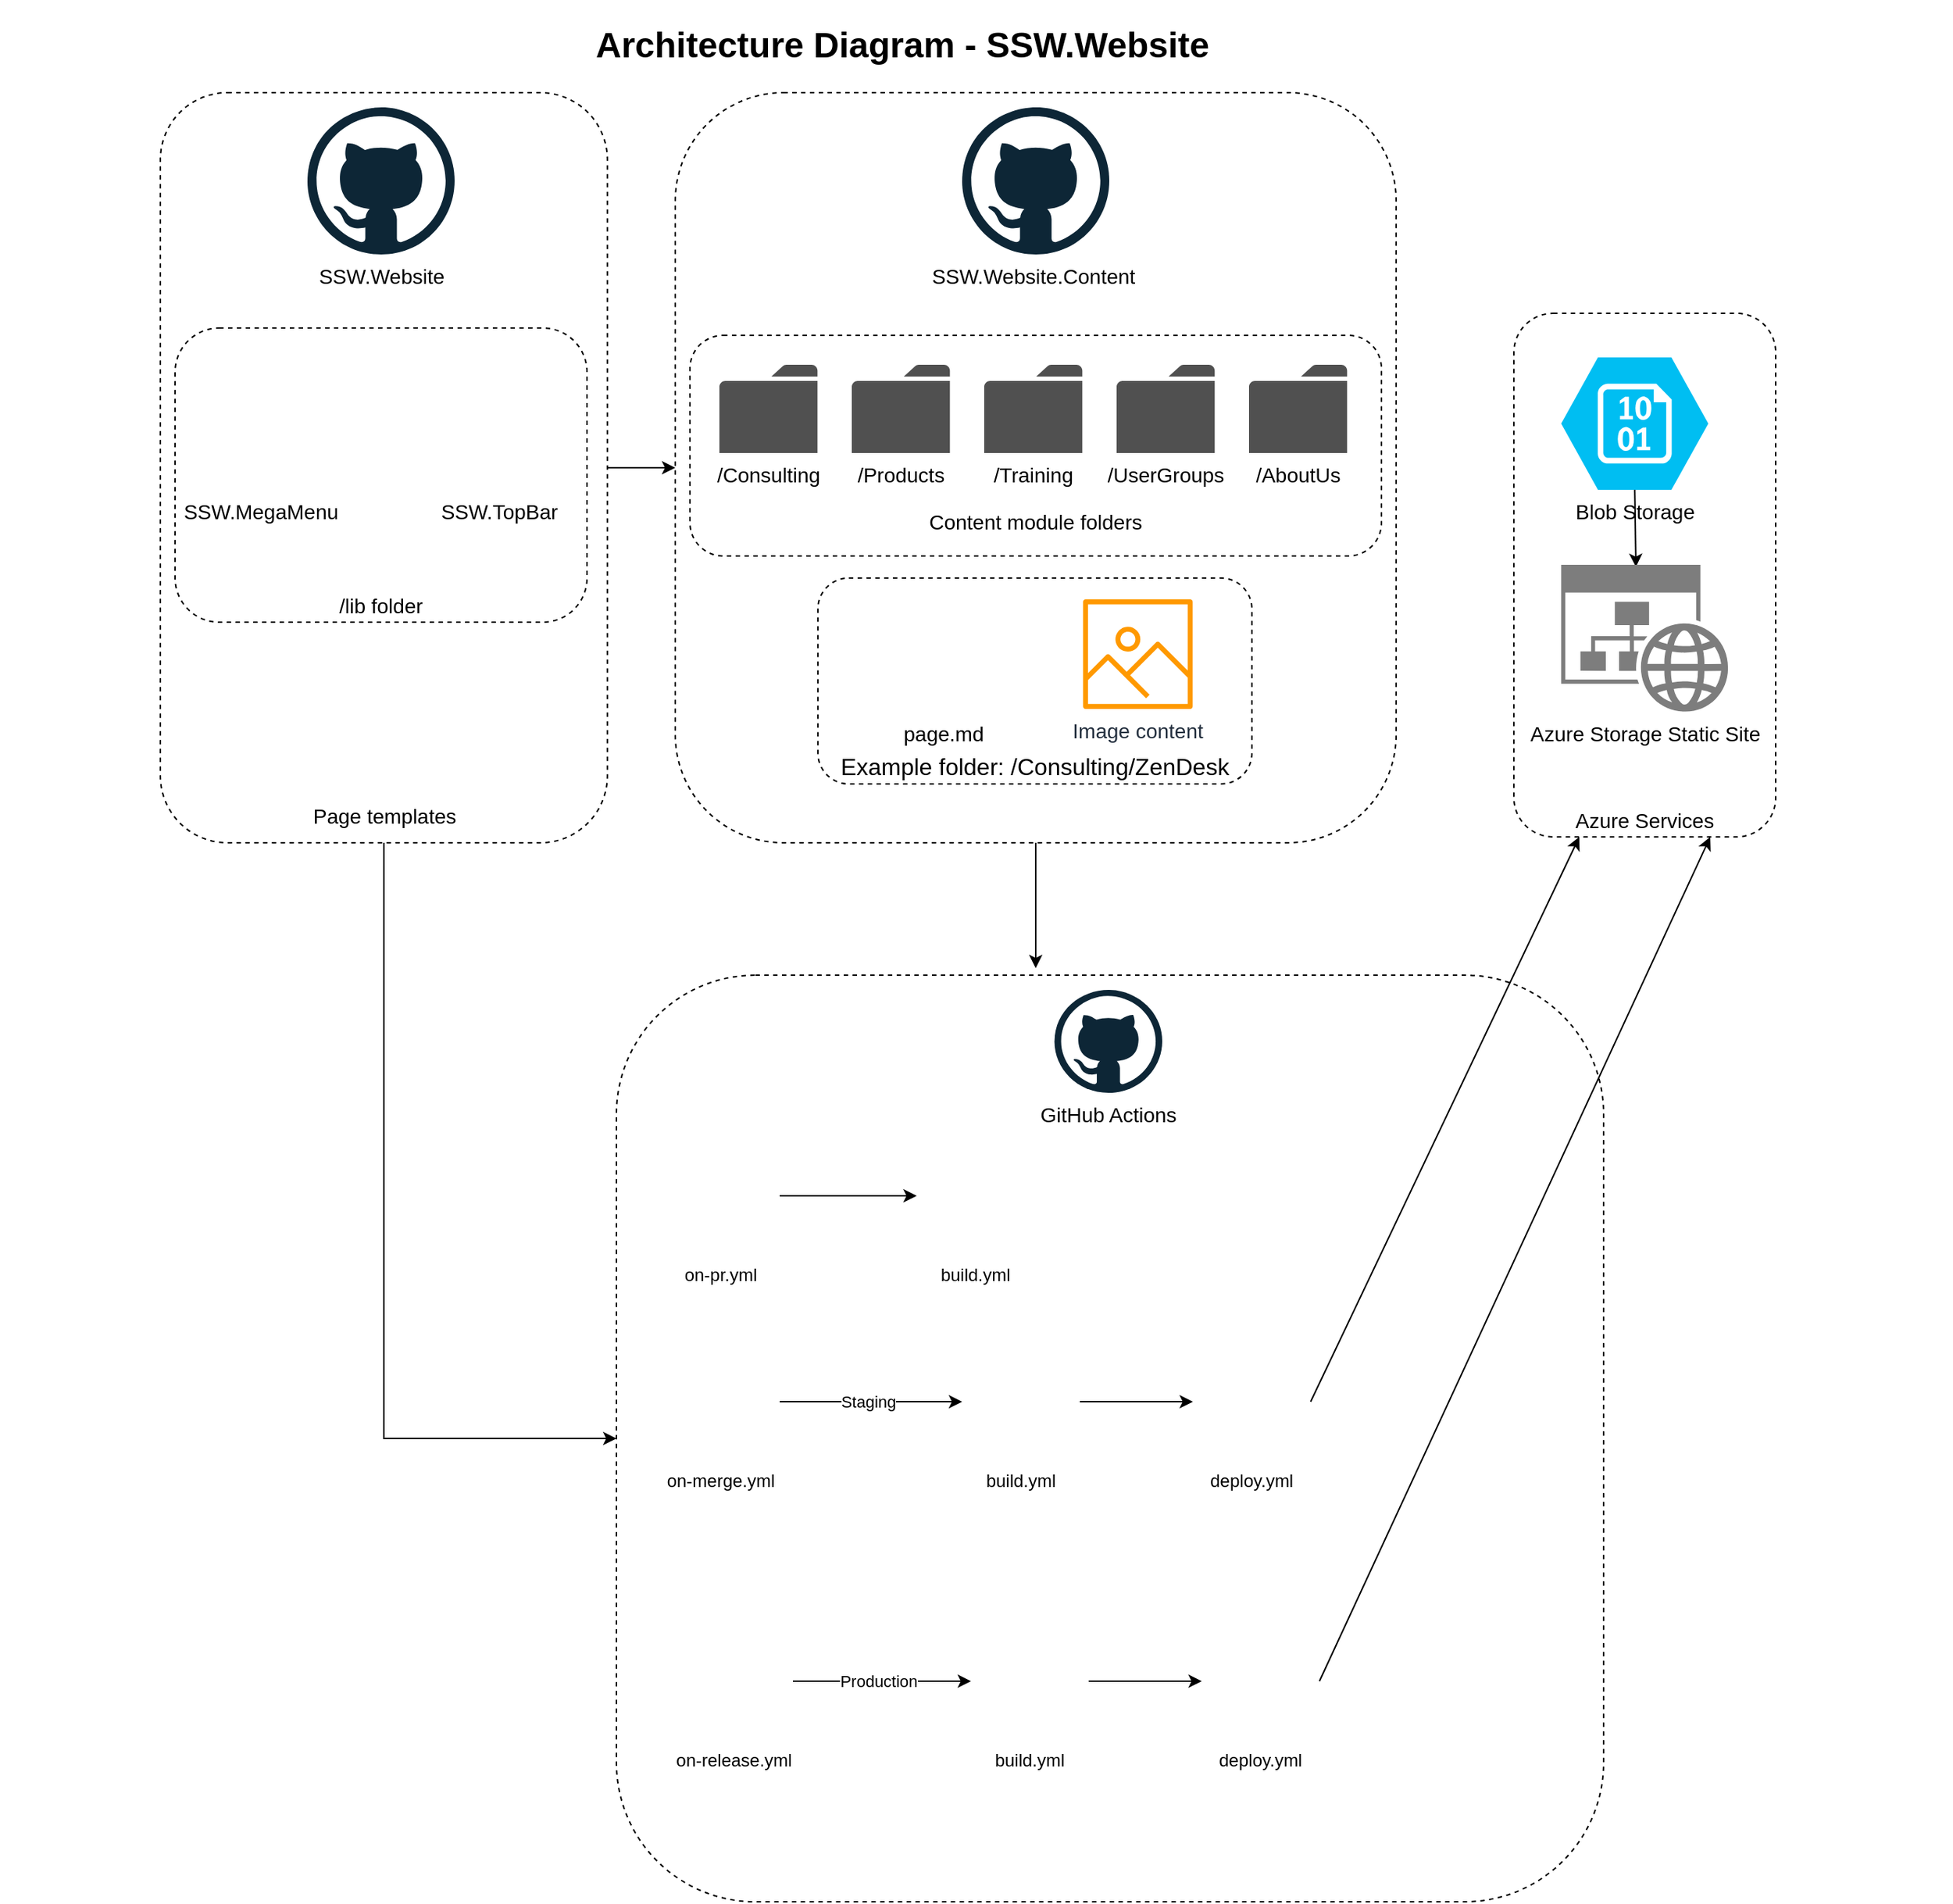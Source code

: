 <mxfile>
    <diagram id="RUnALaOWQKubOSITwQ8K" name="Page-1">
        <mxGraphModel dx="3180" dy="2936" grid="1" gridSize="10" guides="1" tooltips="1" connect="1" arrows="1" fold="1" page="1" pageScale="1" pageWidth="827" pageHeight="1169" math="0" shadow="0">
            <root>
                <mxCell id="0"/>
                <mxCell id="1" parent="0"/>
                <mxCell id="l1DRGvKWDy4JXCWzNHa7-1" value="&lt;h1&gt;Architecture Diagram - SSW.Website&lt;/h1&gt;&lt;div&gt;&lt;br&gt;&lt;/div&gt;" style="text;html=1;align=center;verticalAlign=middle;resizable=0;points=[];autosize=1;strokeColor=none;fillColor=none;" parent="1" vertex="1">
                    <mxGeometry x="198.13" y="-1150" width="430" height="70" as="geometry"/>
                </mxCell>
                <mxCell id="oge7Bh9W16Lu8XVp-vkS-3" value="" style="group" parent="1" vertex="1" connectable="0">
                    <mxGeometry x="-200" y="-1090" width="1326.25" height="1230" as="geometry"/>
                </mxCell>
                <mxCell id="WIdfKLKi0uitsYpSGiFz-20" value="" style="rounded=1;whiteSpace=wrap;html=1;dashed=1;fontSize=14;verticalAlign=bottom;" parent="oge7Bh9W16Lu8XVp-vkS-3" vertex="1">
                    <mxGeometry x="419" y="600" width="671" height="630" as="geometry"/>
                </mxCell>
                <mxCell id="l1DRGvKWDy4JXCWzNHa7-88" value="" style="endArrow=classic;html=1;rounded=0;fontSize=14;entryX=0.5;entryY=0;entryDx=0;entryDy=0;exitX=0.5;exitY=1;exitDx=0;exitDy=0;" parent="oge7Bh9W16Lu8XVp-vkS-3" source="l1DRGvKWDy4JXCWzNHa7-45" edge="1">
                    <mxGeometry width="50" height="50" relative="1" as="geometry">
                        <mxPoint x="579" y="460" as="sourcePoint"/>
                        <mxPoint x="704.005" y="595.23" as="targetPoint"/>
                        <Array as="points"/>
                    </mxGeometry>
                </mxCell>
                <mxCell id="l1DRGvKWDy4JXCWzNHa7-45" value="" style="rounded=1;whiteSpace=wrap;html=1;dashed=1;fontSize=14;verticalAlign=bottom;" parent="oge7Bh9W16Lu8XVp-vkS-3" vertex="1">
                    <mxGeometry x="459" width="490" height="510" as="geometry"/>
                </mxCell>
                <mxCell id="KMOnb_bAFBB5x_InmHM_-2" value="SSW.Website.Content&amp;nbsp;" style="dashed=0;outlineConnect=0;html=1;align=center;labelPosition=center;verticalLabelPosition=bottom;verticalAlign=top;shape=mxgraph.weblogos.github;fontSize=14;" parent="oge7Bh9W16Lu8XVp-vkS-3" vertex="1">
                    <mxGeometry x="654" y="10" width="100" height="100" as="geometry"/>
                </mxCell>
                <mxCell id="KMOnb_bAFBB5x_InmHM_-16" value="" style="group" parent="oge7Bh9W16Lu8XVp-vkS-3" vertex="1" connectable="0">
                    <mxGeometry x="469" y="165" width="470" height="150" as="geometry"/>
                </mxCell>
                <mxCell id="KMOnb_bAFBB5x_InmHM_-12" value="&lt;p&gt;&lt;font style=&quot;font-size: 14px&quot;&gt;Content module folders&lt;/font&gt;&lt;/p&gt;" style="rounded=1;whiteSpace=wrap;html=1;dashed=1;verticalAlign=bottom;" parent="KMOnb_bAFBB5x_InmHM_-16" vertex="1">
                    <mxGeometry width="470" height="150" as="geometry"/>
                </mxCell>
                <mxCell id="KMOnb_bAFBB5x_InmHM_-13" value="" style="group" parent="KMOnb_bAFBB5x_InmHM_-16" vertex="1" connectable="0">
                    <mxGeometry x="20.0" y="20" width="426.67" height="60" as="geometry"/>
                </mxCell>
                <mxCell id="KMOnb_bAFBB5x_InmHM_-4" value="/Consulting" style="sketch=0;pointerEvents=1;shadow=0;dashed=0;html=1;strokeColor=none;fillColor=#505050;labelPosition=center;verticalLabelPosition=bottom;verticalAlign=top;outlineConnect=0;align=center;shape=mxgraph.office.concepts.folder;fontSize=14;" parent="KMOnb_bAFBB5x_InmHM_-13" vertex="1">
                    <mxGeometry width="66.67" height="60" as="geometry"/>
                </mxCell>
                <mxCell id="KMOnb_bAFBB5x_InmHM_-5" value="/Products" style="sketch=0;pointerEvents=1;shadow=0;dashed=0;html=1;strokeColor=none;fillColor=#505050;labelPosition=center;verticalLabelPosition=bottom;verticalAlign=top;outlineConnect=0;align=center;shape=mxgraph.office.concepts.folder;fontSize=14;" parent="KMOnb_bAFBB5x_InmHM_-13" vertex="1">
                    <mxGeometry x="90.0" width="66.67" height="60" as="geometry"/>
                </mxCell>
                <mxCell id="KMOnb_bAFBB5x_InmHM_-6" value="/Training" style="sketch=0;pointerEvents=1;shadow=0;dashed=0;html=1;strokeColor=none;fillColor=#505050;labelPosition=center;verticalLabelPosition=bottom;verticalAlign=top;outlineConnect=0;align=center;shape=mxgraph.office.concepts.folder;fontSize=14;" parent="KMOnb_bAFBB5x_InmHM_-13" vertex="1">
                    <mxGeometry x="180.0" width="66.67" height="60" as="geometry"/>
                </mxCell>
                <mxCell id="KMOnb_bAFBB5x_InmHM_-9" value="/AboutUs" style="sketch=0;pointerEvents=1;shadow=0;dashed=0;html=1;strokeColor=none;fillColor=#505050;labelPosition=center;verticalLabelPosition=bottom;verticalAlign=top;outlineConnect=0;align=center;shape=mxgraph.office.concepts.folder;fontSize=14;" parent="KMOnb_bAFBB5x_InmHM_-13" vertex="1">
                    <mxGeometry x="360" width="66.67" height="60" as="geometry"/>
                </mxCell>
                <mxCell id="KMOnb_bAFBB5x_InmHM_-10" value="/UserGroups" style="sketch=0;pointerEvents=1;shadow=0;dashed=0;html=1;strokeColor=none;fillColor=#505050;labelPosition=center;verticalLabelPosition=bottom;verticalAlign=top;outlineConnect=0;align=center;shape=mxgraph.office.concepts.folder;fontSize=14;" parent="KMOnb_bAFBB5x_InmHM_-13" vertex="1">
                    <mxGeometry x="270" width="66.67" height="60" as="geometry"/>
                </mxCell>
                <mxCell id="KMOnb_bAFBB5x_InmHM_-34" value="" style="endArrow=classic;html=1;rounded=0;fontSize=14;entryX=0;entryY=0.5;entryDx=0;entryDy=0;" parent="oge7Bh9W16Lu8XVp-vkS-3" target="l1DRGvKWDy4JXCWzNHa7-45" edge="1">
                    <mxGeometry width="50" height="50" relative="1" as="geometry">
                        <mxPoint x="409" y="255" as="sourcePoint"/>
                        <mxPoint x="379" y="550" as="targetPoint"/>
                    </mxGeometry>
                </mxCell>
                <mxCell id="KMOnb_bAFBB5x_InmHM_-35" value="" style="group" parent="oge7Bh9W16Lu8XVp-vkS-3" vertex="1" connectable="0">
                    <mxGeometry width="412.85" height="510" as="geometry"/>
                </mxCell>
                <mxCell id="KMOnb_bAFBB5x_InmHM_-21" value="" style="rounded=1;whiteSpace=wrap;html=1;dashed=1;fontSize=14;verticalAlign=bottom;" parent="KMOnb_bAFBB5x_InmHM_-35" vertex="1">
                    <mxGeometry x="109" width="303.85" height="510" as="geometry"/>
                </mxCell>
                <mxCell id="KMOnb_bAFBB5x_InmHM_-23" value="SSW.Website" style="dashed=0;outlineConnect=0;html=1;align=center;labelPosition=center;verticalLabelPosition=bottom;verticalAlign=top;shape=mxgraph.weblogos.github;fontSize=14;" parent="KMOnb_bAFBB5x_InmHM_-35" vertex="1">
                    <mxGeometry x="209" y="10.0" width="100" height="100" as="geometry"/>
                </mxCell>
                <mxCell id="oge7Bh9W16Lu8XVp-vkS-2" value="Page templates" style="shape=image;html=1;verticalAlign=top;verticalLabelPosition=bottom;labelBackgroundColor=#ffffff;imageAspect=0;aspect=fixed;image=https://cdn0.iconfinder.com/data/icons/logos-brands-in-colors/128/react_color-128.png;dashed=1;fontSize=14;" parent="KMOnb_bAFBB5x_InmHM_-35" vertex="1">
                    <mxGeometry x="212.54" y="380" width="96.77" height="96.77" as="geometry"/>
                </mxCell>
                <mxCell id="zUVJO_H5fArIOazwRwj9-5" value="/lib folder" style="rounded=1;whiteSpace=wrap;html=1;fontSize=14;dashed=1;verticalAlign=bottom;" parent="KMOnb_bAFBB5x_InmHM_-35" vertex="1">
                    <mxGeometry x="119" y="160" width="280" height="200" as="geometry"/>
                </mxCell>
                <mxCell id="zUVJO_H5fArIOazwRwj9-6" value="SSW.TopBar" style="shape=image;html=1;verticalAlign=top;verticalLabelPosition=bottom;labelBackgroundColor=#ffffff;imageAspect=0;aspect=fixed;image=https://cdn0.iconfinder.com/data/icons/logos-brands-in-colors/128/react_color-128.png;dashed=1;fontSize=14;" parent="KMOnb_bAFBB5x_InmHM_-35" vertex="1">
                    <mxGeometry x="299" y="190" width="79.77" height="79.77" as="geometry"/>
                </mxCell>
                <mxCell id="zUVJO_H5fArIOazwRwj9-7" style="edgeStyle=orthogonalEdgeStyle;rounded=0;orthogonalLoop=1;jettySize=auto;html=1;exitX=0.5;exitY=1;exitDx=0;exitDy=0;fontSize=14;" parent="KMOnb_bAFBB5x_InmHM_-35" source="zUVJO_H5fArIOazwRwj9-6" target="zUVJO_H5fArIOazwRwj9-6" edge="1">
                    <mxGeometry relative="1" as="geometry"/>
                </mxCell>
                <mxCell id="l1DRGvKWDy4JXCWzNHa7-99" value="SSW.MegaMenu" style="shape=image;html=1;verticalAlign=top;verticalLabelPosition=bottom;labelBackgroundColor=#ffffff;imageAspect=0;aspect=fixed;image=https://cdn0.iconfinder.com/data/icons/logos-brands-in-colors/128/react_color-128.png;dashed=1;fontSize=14;" parent="KMOnb_bAFBB5x_InmHM_-35" vertex="1">
                    <mxGeometry x="139" y="193" width="76.77" height="76.77" as="geometry"/>
                </mxCell>
                <mxCell id="KMOnb_bAFBB5x_InmHM_-36" value="" style="group" parent="oge7Bh9W16Lu8XVp-vkS-3" vertex="1" connectable="0">
                    <mxGeometry x="847" width="360" height="506" as="geometry"/>
                </mxCell>
                <mxCell id="l1DRGvKWDy4JXCWzNHa7-39" value="Azure Services" style="rounded=1;whiteSpace=wrap;html=1;dashed=1;fontSize=14;verticalAlign=bottom;" parent="KMOnb_bAFBB5x_InmHM_-36" vertex="1">
                    <mxGeometry x="182" y="150" width="178" height="356" as="geometry"/>
                </mxCell>
                <mxCell id="10" style="edgeStyle=none;rounded=0;html=1;exitX=0.5;exitY=1;exitDx=0;exitDy=0;exitPerimeter=0;entryX=0.447;entryY=0.014;entryDx=0;entryDy=0;entryPerimeter=0;startArrow=none;startFill=0;" parent="KMOnb_bAFBB5x_InmHM_-36" source="l1DRGvKWDy4JXCWzNHa7-41" target="l1DRGvKWDy4JXCWzNHa7-23" edge="1">
                    <mxGeometry relative="1" as="geometry"/>
                </mxCell>
                <mxCell id="l1DRGvKWDy4JXCWzNHa7-41" value="Blob Storage" style="verticalLabelPosition=bottom;html=1;verticalAlign=top;align=center;strokeColor=none;fillColor=#00BEF2;shape=mxgraph.azure.storage_blob;dashed=1;fontSize=14;" parent="KMOnb_bAFBB5x_InmHM_-36" vertex="1">
                    <mxGeometry x="214.18" y="180" width="100" height="90" as="geometry"/>
                </mxCell>
                <mxCell id="l1DRGvKWDy4JXCWzNHa7-23" value="Azure Storage Static Site" style="sketch=0;aspect=fixed;pointerEvents=1;shadow=0;dashed=0;html=1;strokeColor=none;labelPosition=center;verticalLabelPosition=bottom;verticalAlign=top;align=center;shape=mxgraph.mscae.enterprise.website_generic;fillColor=#7D7D7D;fontSize=14;" parent="KMOnb_bAFBB5x_InmHM_-36" vertex="1">
                    <mxGeometry x="214.18" y="321" width="113.64" height="100" as="geometry"/>
                </mxCell>
                <mxCell id="lUbfIL0UIuU9DT59Bnzm-1" value="" style="group" parent="oge7Bh9W16Lu8XVp-vkS-3" vertex="1" connectable="0">
                    <mxGeometry x="555.94" y="330" width="295" height="140" as="geometry"/>
                </mxCell>
                <mxCell id="KMOnb_bAFBB5x_InmHM_-31" value="Example folder: /Consulting/ZenDesk" style="rounded=1;whiteSpace=wrap;html=1;dashed=1;fontSize=16;verticalAlign=bottom;" parent="lUbfIL0UIuU9DT59Bnzm-1" vertex="1">
                    <mxGeometry width="295" height="140" as="geometry"/>
                </mxCell>
                <mxCell id="KMOnb_bAFBB5x_InmHM_-32" value="&lt;font style=&quot;font-size: 14px&quot;&gt;page.md&lt;/font&gt;" style="shape=image;html=1;verticalAlign=top;verticalLabelPosition=bottom;labelBackgroundColor=#ffffff;imageAspect=0;aspect=fixed;image=https://cdn4.iconfinder.com/data/icons/logos-brands-5/24/markdown-128.png;dashed=1;fontSize=16;" parent="lUbfIL0UIuU9DT59Bnzm-1" vertex="1">
                    <mxGeometry x="40.25" width="89" height="89" as="geometry"/>
                </mxCell>
                <mxCell id="KMOnb_bAFBB5x_InmHM_-33" value="&lt;font style=&quot;font-size: 14px&quot;&gt;Image content&lt;/font&gt;" style="sketch=0;outlineConnect=0;fontColor=#232F3E;gradientColor=none;fillColor=#FF9900;strokeColor=none;dashed=0;verticalLabelPosition=bottom;verticalAlign=top;align=center;html=1;fontSize=12;fontStyle=0;aspect=fixed;pointerEvents=1;shape=mxgraph.aws4.container_registry_image;" parent="lUbfIL0UIuU9DT59Bnzm-1" vertex="1">
                    <mxGeometry x="180.25" y="14.5" width="74.5" height="74.5" as="geometry"/>
                </mxCell>
                <mxCell id="WIdfKLKi0uitsYpSGiFz-26" value="" style="edgeStyle=orthogonalEdgeStyle;rounded=0;orthogonalLoop=1;jettySize=auto;html=1;entryX=0;entryY=0.5;entryDx=0;entryDy=0;exitX=0.5;exitY=1;exitDx=0;exitDy=0;" parent="oge7Bh9W16Lu8XVp-vkS-3" source="KMOnb_bAFBB5x_InmHM_-21" target="WIdfKLKi0uitsYpSGiFz-20" edge="1">
                    <mxGeometry relative="1" as="geometry">
                        <mxPoint x="260.925" y="590" as="targetPoint"/>
                    </mxGeometry>
                </mxCell>
                <mxCell id="18" style="edgeStyle=none;html=1;exitX=1;exitY=0.5;exitDx=0;exitDy=0;entryX=0;entryY=0.5;entryDx=0;entryDy=0;" edge="1" parent="oge7Bh9W16Lu8XVp-vkS-3" source="WIdfKLKi0uitsYpSGiFz-27" target="WIdfKLKi0uitsYpSGiFz-33">
                    <mxGeometry relative="1" as="geometry"/>
                </mxCell>
                <mxCell id="WIdfKLKi0uitsYpSGiFz-27" value="on-pr.yml" style="shape=image;verticalLabelPosition=bottom;labelBackgroundColor=default;verticalAlign=top;aspect=fixed;imageAspect=0;image=https://avatars.githubusercontent.com/u/44036562?s=280&amp;v=4;" parent="oge7Bh9W16Lu8XVp-vkS-3" vertex="1">
                    <mxGeometry x="450.0" y="710" width="80" height="80" as="geometry"/>
                </mxCell>
                <mxCell id="WIdfKLKi0uitsYpSGiFz-29" value="GitHub Actions" style="dashed=0;outlineConnect=0;html=1;align=center;labelPosition=center;verticalLabelPosition=bottom;verticalAlign=top;shape=mxgraph.weblogos.github;fontSize=14;" parent="oge7Bh9W16Lu8XVp-vkS-3" vertex="1">
                    <mxGeometry x="716.75" y="610" width="73.25" height="70" as="geometry"/>
                </mxCell>
                <mxCell id="WIdfKLKi0uitsYpSGiFz-33" value="build.yml" style="shape=image;verticalLabelPosition=bottom;labelBackgroundColor=default;verticalAlign=top;aspect=fixed;imageAspect=0;image=https://avatars.githubusercontent.com/u/44036562?s=280&amp;v=4;" parent="oge7Bh9W16Lu8XVp-vkS-3" vertex="1">
                    <mxGeometry x="623.13" y="710" width="80" height="80" as="geometry"/>
                </mxCell>
                <mxCell id="22" style="edgeStyle=none;html=1;exitX=1;exitY=0.5;exitDx=0;exitDy=0;entryX=0.25;entryY=1;entryDx=0;entryDy=0;" edge="1" parent="oge7Bh9W16Lu8XVp-vkS-3" source="WIdfKLKi0uitsYpSGiFz-32" target="l1DRGvKWDy4JXCWzNHa7-39">
                    <mxGeometry relative="1" as="geometry"/>
                </mxCell>
                <mxCell id="WIdfKLKi0uitsYpSGiFz-32" value="deploy.yml" style="shape=image;verticalLabelPosition=bottom;labelBackgroundColor=default;verticalAlign=top;aspect=fixed;imageAspect=0;image=https://avatars.githubusercontent.com/u/44036562?s=280&amp;v=4;" parent="oge7Bh9W16Lu8XVp-vkS-3" vertex="1">
                    <mxGeometry x="810.87" y="850" width="80" height="80" as="geometry"/>
                </mxCell>
                <mxCell id="16" style="edgeStyle=none;html=1;exitX=1;exitY=0.5;exitDx=0;exitDy=0;" edge="1" parent="oge7Bh9W16Lu8XVp-vkS-3" source="WIdfKLKi0uitsYpSGiFz-31" target="11">
                    <mxGeometry relative="1" as="geometry"/>
                </mxCell>
                <mxCell id="20" value="Staging" style="edgeLabel;html=1;align=center;verticalAlign=middle;resizable=0;points=[];" vertex="1" connectable="0" parent="16">
                    <mxGeometry x="-0.225" y="1" relative="1" as="geometry">
                        <mxPoint x="12" y="1" as="offset"/>
                    </mxGeometry>
                </mxCell>
                <mxCell id="WIdfKLKi0uitsYpSGiFz-31" value="on-merge.yml" style="shape=image;verticalLabelPosition=bottom;labelBackgroundColor=default;verticalAlign=top;aspect=fixed;imageAspect=0;image=https://avatars.githubusercontent.com/u/44036562?s=280&amp;v=4;" parent="oge7Bh9W16Lu8XVp-vkS-3" vertex="1">
                    <mxGeometry x="450" y="850" width="80" height="80" as="geometry"/>
                </mxCell>
                <mxCell id="14" style="edgeStyle=none;html=1;exitX=1;exitY=0.5;exitDx=0;exitDy=0;" edge="1" parent="oge7Bh9W16Lu8XVp-vkS-3" source="WIdfKLKi0uitsYpSGiFz-30" target="12">
                    <mxGeometry relative="1" as="geometry"/>
                </mxCell>
                <mxCell id="21" value="Production" style="edgeLabel;html=1;align=center;verticalAlign=middle;resizable=0;points=[];" vertex="1" connectable="0" parent="14">
                    <mxGeometry x="-0.231" y="-1" relative="1" as="geometry">
                        <mxPoint x="11" y="-1" as="offset"/>
                    </mxGeometry>
                </mxCell>
                <mxCell id="WIdfKLKi0uitsYpSGiFz-30" value="on-release.yml" style="shape=image;verticalLabelPosition=bottom;labelBackgroundColor=default;verticalAlign=top;aspect=fixed;imageAspect=0;image=https://avatars.githubusercontent.com/u/44036562?s=280&amp;v=4;" parent="oge7Bh9W16Lu8XVp-vkS-3" vertex="1">
                    <mxGeometry x="459" y="1040" width="80" height="80" as="geometry"/>
                </mxCell>
                <mxCell id="15" style="edgeStyle=none;html=1;exitX=1;exitY=0.5;exitDx=0;exitDy=0;" edge="1" parent="oge7Bh9W16Lu8XVp-vkS-3" source="12" target="13">
                    <mxGeometry relative="1" as="geometry"/>
                </mxCell>
                <mxCell id="12" value="build.yml" style="shape=image;verticalLabelPosition=bottom;labelBackgroundColor=default;verticalAlign=top;aspect=fixed;imageAspect=0;image=https://avatars.githubusercontent.com/u/44036562?s=280&amp;v=4;" vertex="1" parent="oge7Bh9W16Lu8XVp-vkS-3">
                    <mxGeometry x="660" y="1040" width="80" height="80" as="geometry"/>
                </mxCell>
                <mxCell id="17" style="edgeStyle=none;html=1;exitX=1;exitY=0.5;exitDx=0;exitDy=0;" edge="1" parent="oge7Bh9W16Lu8XVp-vkS-3" source="11" target="WIdfKLKi0uitsYpSGiFz-32">
                    <mxGeometry relative="1" as="geometry"/>
                </mxCell>
                <mxCell id="11" value="build.yml" style="shape=image;verticalLabelPosition=bottom;labelBackgroundColor=default;verticalAlign=top;aspect=fixed;imageAspect=0;image=https://avatars.githubusercontent.com/u/44036562?s=280&amp;v=4;" vertex="1" parent="oge7Bh9W16Lu8XVp-vkS-3">
                    <mxGeometry x="654" y="850" width="80" height="80" as="geometry"/>
                </mxCell>
                <mxCell id="23" style="edgeStyle=none;html=1;exitX=1;exitY=0.5;exitDx=0;exitDy=0;entryX=0.75;entryY=1;entryDx=0;entryDy=0;" edge="1" parent="oge7Bh9W16Lu8XVp-vkS-3" source="13" target="l1DRGvKWDy4JXCWzNHa7-39">
                    <mxGeometry relative="1" as="geometry"/>
                </mxCell>
                <mxCell id="13" value="deploy.yml" style="shape=image;verticalLabelPosition=bottom;labelBackgroundColor=default;verticalAlign=top;aspect=fixed;imageAspect=0;image=https://avatars.githubusercontent.com/u/44036562?s=280&amp;v=4;" vertex="1" parent="oge7Bh9W16Lu8XVp-vkS-3">
                    <mxGeometry x="816.87" y="1040" width="80" height="80" as="geometry"/>
                </mxCell>
            </root>
        </mxGraphModel>
    </diagram>
</mxfile>